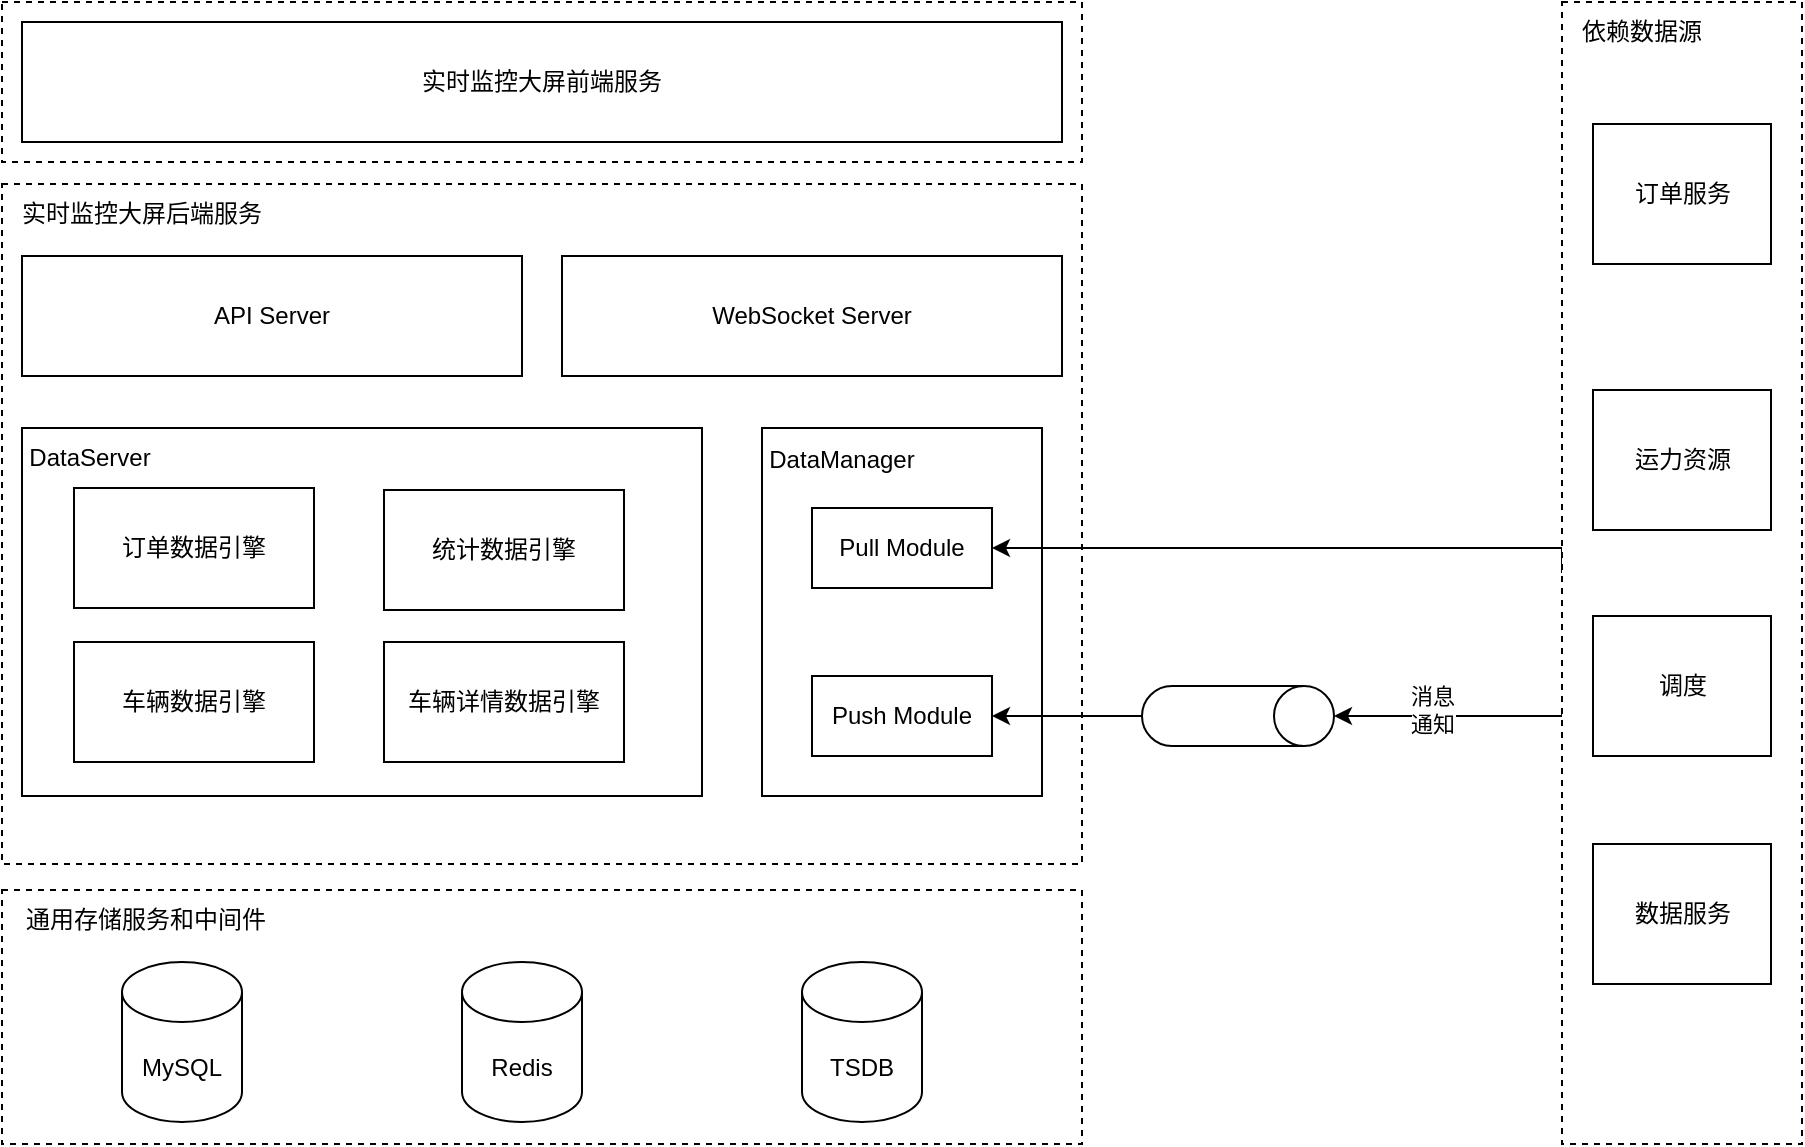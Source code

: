<mxfile version="20.2.6" type="github">
  <diagram id="C5RBs43oDa-KdzZeNtuy" name="Page-1">
    <mxGraphModel dx="1010" dy="596" grid="1" gridSize="10" guides="1" tooltips="1" connect="1" arrows="1" fold="1" page="1" pageScale="1" pageWidth="827" pageHeight="1169" math="0" shadow="0">
      <root>
        <mxCell id="WIyWlLk6GJQsqaUBKTNV-0" />
        <mxCell id="WIyWlLk6GJQsqaUBKTNV-1" parent="WIyWlLk6GJQsqaUBKTNV-0" />
        <mxCell id="rT6-VUmv3mNHLw1qlS4B-0" value="" style="rounded=0;whiteSpace=wrap;html=1;dashed=1;" vertex="1" parent="WIyWlLk6GJQsqaUBKTNV-1">
          <mxGeometry x="450" y="39" width="540" height="80" as="geometry" />
        </mxCell>
        <mxCell id="rT6-VUmv3mNHLw1qlS4B-1" value="实时监控大屏前端服务" style="rounded=0;whiteSpace=wrap;html=1;" vertex="1" parent="WIyWlLk6GJQsqaUBKTNV-1">
          <mxGeometry x="460" y="49" width="520" height="60" as="geometry" />
        </mxCell>
        <mxCell id="rT6-VUmv3mNHLw1qlS4B-3" value="" style="rounded=0;whiteSpace=wrap;html=1;dashed=1;" vertex="1" parent="WIyWlLk6GJQsqaUBKTNV-1">
          <mxGeometry x="450" y="130" width="540" height="340" as="geometry" />
        </mxCell>
        <mxCell id="rT6-VUmv3mNHLw1qlS4B-4" value="WebSocket Server" style="rounded=0;whiteSpace=wrap;html=1;" vertex="1" parent="WIyWlLk6GJQsqaUBKTNV-1">
          <mxGeometry x="730" y="166" width="250" height="60" as="geometry" />
        </mxCell>
        <mxCell id="rT6-VUmv3mNHLw1qlS4B-5" value="API Server" style="rounded=0;whiteSpace=wrap;html=1;" vertex="1" parent="WIyWlLk6GJQsqaUBKTNV-1">
          <mxGeometry x="460" y="166" width="250" height="60" as="geometry" />
        </mxCell>
        <mxCell id="rT6-VUmv3mNHLw1qlS4B-7" value="" style="rounded=0;whiteSpace=wrap;html=1;" vertex="1" parent="WIyWlLk6GJQsqaUBKTNV-1">
          <mxGeometry x="460" y="252" width="340" height="184" as="geometry" />
        </mxCell>
        <mxCell id="rT6-VUmv3mNHLw1qlS4B-8" value="订单数据引擎" style="rounded=0;whiteSpace=wrap;html=1;" vertex="1" parent="WIyWlLk6GJQsqaUBKTNV-1">
          <mxGeometry x="486" y="282" width="120" height="60" as="geometry" />
        </mxCell>
        <mxCell id="rT6-VUmv3mNHLw1qlS4B-9" value="统计数据引擎" style="rounded=0;whiteSpace=wrap;html=1;" vertex="1" parent="WIyWlLk6GJQsqaUBKTNV-1">
          <mxGeometry x="641" y="283" width="120" height="60" as="geometry" />
        </mxCell>
        <mxCell id="rT6-VUmv3mNHLw1qlS4B-10" value="车辆数据引擎" style="rounded=0;whiteSpace=wrap;html=1;" vertex="1" parent="WIyWlLk6GJQsqaUBKTNV-1">
          <mxGeometry x="486" y="359" width="120" height="60" as="geometry" />
        </mxCell>
        <mxCell id="rT6-VUmv3mNHLw1qlS4B-12" value="车辆详情数据引擎" style="rounded=0;whiteSpace=wrap;html=1;" vertex="1" parent="WIyWlLk6GJQsqaUBKTNV-1">
          <mxGeometry x="641" y="359" width="120" height="60" as="geometry" />
        </mxCell>
        <mxCell id="rT6-VUmv3mNHLw1qlS4B-13" value="" style="rounded=0;whiteSpace=wrap;html=1;align=left;" vertex="1" parent="WIyWlLk6GJQsqaUBKTNV-1">
          <mxGeometry x="830" y="252" width="140" height="184" as="geometry" />
        </mxCell>
        <mxCell id="rT6-VUmv3mNHLw1qlS4B-14" value="Pull Module" style="rounded=0;whiteSpace=wrap;html=1;" vertex="1" parent="WIyWlLk6GJQsqaUBKTNV-1">
          <mxGeometry x="855" y="292" width="90" height="40" as="geometry" />
        </mxCell>
        <mxCell id="rT6-VUmv3mNHLw1qlS4B-15" value="Push Module" style="rounded=0;whiteSpace=wrap;html=1;" vertex="1" parent="WIyWlLk6GJQsqaUBKTNV-1">
          <mxGeometry x="855" y="376" width="90" height="40" as="geometry" />
        </mxCell>
        <mxCell id="rT6-VUmv3mNHLw1qlS4B-16" value="" style="rounded=0;whiteSpace=wrap;html=1;dashed=1;" vertex="1" parent="WIyWlLk6GJQsqaUBKTNV-1">
          <mxGeometry x="450" y="483" width="540" height="127" as="geometry" />
        </mxCell>
        <mxCell id="rT6-VUmv3mNHLw1qlS4B-19" value="MySQL" style="shape=cylinder3;whiteSpace=wrap;html=1;boundedLbl=1;backgroundOutline=1;size=15;" vertex="1" parent="WIyWlLk6GJQsqaUBKTNV-1">
          <mxGeometry x="510" y="519" width="60" height="80" as="geometry" />
        </mxCell>
        <mxCell id="rT6-VUmv3mNHLw1qlS4B-20" value="Redis" style="shape=cylinder3;whiteSpace=wrap;html=1;boundedLbl=1;backgroundOutline=1;size=15;" vertex="1" parent="WIyWlLk6GJQsqaUBKTNV-1">
          <mxGeometry x="680" y="519" width="60" height="80" as="geometry" />
        </mxCell>
        <mxCell id="rT6-VUmv3mNHLw1qlS4B-21" value="TSDB" style="shape=cylinder3;whiteSpace=wrap;html=1;boundedLbl=1;backgroundOutline=1;size=15;" vertex="1" parent="WIyWlLk6GJQsqaUBKTNV-1">
          <mxGeometry x="850" y="519" width="60" height="80" as="geometry" />
        </mxCell>
        <mxCell id="rT6-VUmv3mNHLw1qlS4B-43" style="edgeStyle=orthogonalEdgeStyle;rounded=0;orthogonalLoop=1;jettySize=auto;html=1;exitX=0;exitY=0.5;exitDx=0;exitDy=0;" edge="1" parent="WIyWlLk6GJQsqaUBKTNV-1" source="rT6-VUmv3mNHLw1qlS4B-22" target="rT6-VUmv3mNHLw1qlS4B-14">
          <mxGeometry relative="1" as="geometry">
            <Array as="points">
              <mxPoint x="1230" y="312" />
            </Array>
          </mxGeometry>
        </mxCell>
        <mxCell id="rT6-VUmv3mNHLw1qlS4B-44" style="edgeStyle=orthogonalEdgeStyle;rounded=0;orthogonalLoop=1;jettySize=auto;html=1;entryX=0.5;entryY=0;entryDx=0;entryDy=0;entryPerimeter=0;" edge="1" parent="WIyWlLk6GJQsqaUBKTNV-1" target="rT6-VUmv3mNHLw1qlS4B-23">
          <mxGeometry relative="1" as="geometry">
            <mxPoint x="1120" y="395" as="targetPoint" />
            <mxPoint x="1230" y="395" as="sourcePoint" />
            <Array as="points">
              <mxPoint x="1230" y="396" />
            </Array>
          </mxGeometry>
        </mxCell>
        <mxCell id="rT6-VUmv3mNHLw1qlS4B-45" value="消息&lt;br&gt;通知" style="edgeLabel;html=1;align=center;verticalAlign=middle;resizable=0;points=[];" vertex="1" connectable="0" parent="rT6-VUmv3mNHLw1qlS4B-44">
          <mxGeometry x="0.148" y="-3" relative="1" as="geometry">
            <mxPoint as="offset" />
          </mxGeometry>
        </mxCell>
        <mxCell id="rT6-VUmv3mNHLw1qlS4B-22" value="" style="rounded=0;whiteSpace=wrap;html=1;dashed=1;" vertex="1" parent="WIyWlLk6GJQsqaUBKTNV-1">
          <mxGeometry x="1230" y="39" width="120" height="571" as="geometry" />
        </mxCell>
        <mxCell id="rT6-VUmv3mNHLw1qlS4B-23" value="" style="shape=cylinder3;whiteSpace=wrap;html=1;boundedLbl=1;backgroundOutline=1;size=15;direction=south;" vertex="1" parent="WIyWlLk6GJQsqaUBKTNV-1">
          <mxGeometry x="1020" y="381" width="96" height="30" as="geometry" />
        </mxCell>
        <mxCell id="rT6-VUmv3mNHLw1qlS4B-24" style="edgeStyle=orthogonalEdgeStyle;rounded=0;orthogonalLoop=1;jettySize=auto;html=1;exitX=1;exitY=0.5;exitDx=0;exitDy=0;exitPerimeter=0;" edge="1" parent="WIyWlLk6GJQsqaUBKTNV-1" source="rT6-VUmv3mNHLw1qlS4B-23" target="rT6-VUmv3mNHLw1qlS4B-23">
          <mxGeometry relative="1" as="geometry" />
        </mxCell>
        <mxCell id="rT6-VUmv3mNHLw1qlS4B-25" value="" style="endArrow=classic;html=1;rounded=0;entryX=1;entryY=0.5;entryDx=0;entryDy=0;exitX=0.5;exitY=1;exitDx=0;exitDy=0;exitPerimeter=0;" edge="1" parent="WIyWlLk6GJQsqaUBKTNV-1" source="rT6-VUmv3mNHLw1qlS4B-23" target="rT6-VUmv3mNHLw1qlS4B-15">
          <mxGeometry width="50" height="50" relative="1" as="geometry">
            <mxPoint x="990" y="370" as="sourcePoint" />
            <mxPoint x="1040" y="320" as="targetPoint" />
          </mxGeometry>
        </mxCell>
        <mxCell id="rT6-VUmv3mNHLw1qlS4B-32" value="DataManager" style="text;html=1;strokeColor=none;fillColor=none;align=center;verticalAlign=middle;whiteSpace=wrap;rounded=0;" vertex="1" parent="WIyWlLk6GJQsqaUBKTNV-1">
          <mxGeometry x="840" y="253" width="60" height="30" as="geometry" />
        </mxCell>
        <mxCell id="rT6-VUmv3mNHLw1qlS4B-33" value="DataServer" style="text;html=1;strokeColor=none;fillColor=none;align=center;verticalAlign=middle;whiteSpace=wrap;rounded=0;" vertex="1" parent="WIyWlLk6GJQsqaUBKTNV-1">
          <mxGeometry x="464" y="252" width="60" height="30" as="geometry" />
        </mxCell>
        <mxCell id="rT6-VUmv3mNHLw1qlS4B-35" value="实时监控大屏后端服务" style="text;html=1;strokeColor=none;fillColor=none;align=center;verticalAlign=middle;whiteSpace=wrap;rounded=0;" vertex="1" parent="WIyWlLk6GJQsqaUBKTNV-1">
          <mxGeometry x="450" y="130" width="140" height="30" as="geometry" />
        </mxCell>
        <mxCell id="rT6-VUmv3mNHLw1qlS4B-37" value="&amp;nbsp; &amp;nbsp;通用存储服务和中间件" style="text;html=1;strokeColor=none;fillColor=none;align=left;verticalAlign=middle;whiteSpace=wrap;rounded=0;" vertex="1" parent="WIyWlLk6GJQsqaUBKTNV-1">
          <mxGeometry x="450" y="483" width="150" height="30" as="geometry" />
        </mxCell>
        <mxCell id="rT6-VUmv3mNHLw1qlS4B-38" value="依赖数据源" style="text;html=1;strokeColor=none;fillColor=none;align=center;verticalAlign=middle;whiteSpace=wrap;rounded=0;" vertex="1" parent="WIyWlLk6GJQsqaUBKTNV-1">
          <mxGeometry x="1230" y="39" width="80" height="30" as="geometry" />
        </mxCell>
        <mxCell id="rT6-VUmv3mNHLw1qlS4B-39" value="订单服务" style="rounded=0;whiteSpace=wrap;html=1;" vertex="1" parent="WIyWlLk6GJQsqaUBKTNV-1">
          <mxGeometry x="1245.5" y="100" width="89" height="70" as="geometry" />
        </mxCell>
        <mxCell id="rT6-VUmv3mNHLw1qlS4B-40" value="运力资源" style="rounded=0;whiteSpace=wrap;html=1;" vertex="1" parent="WIyWlLk6GJQsqaUBKTNV-1">
          <mxGeometry x="1245.5" y="233" width="89" height="70" as="geometry" />
        </mxCell>
        <mxCell id="rT6-VUmv3mNHLw1qlS4B-41" value="调度" style="rounded=0;whiteSpace=wrap;html=1;" vertex="1" parent="WIyWlLk6GJQsqaUBKTNV-1">
          <mxGeometry x="1245.5" y="346" width="89" height="70" as="geometry" />
        </mxCell>
        <mxCell id="rT6-VUmv3mNHLw1qlS4B-42" value="数据服务" style="rounded=0;whiteSpace=wrap;html=1;" vertex="1" parent="WIyWlLk6GJQsqaUBKTNV-1">
          <mxGeometry x="1245.5" y="460" width="89" height="70" as="geometry" />
        </mxCell>
      </root>
    </mxGraphModel>
  </diagram>
</mxfile>

